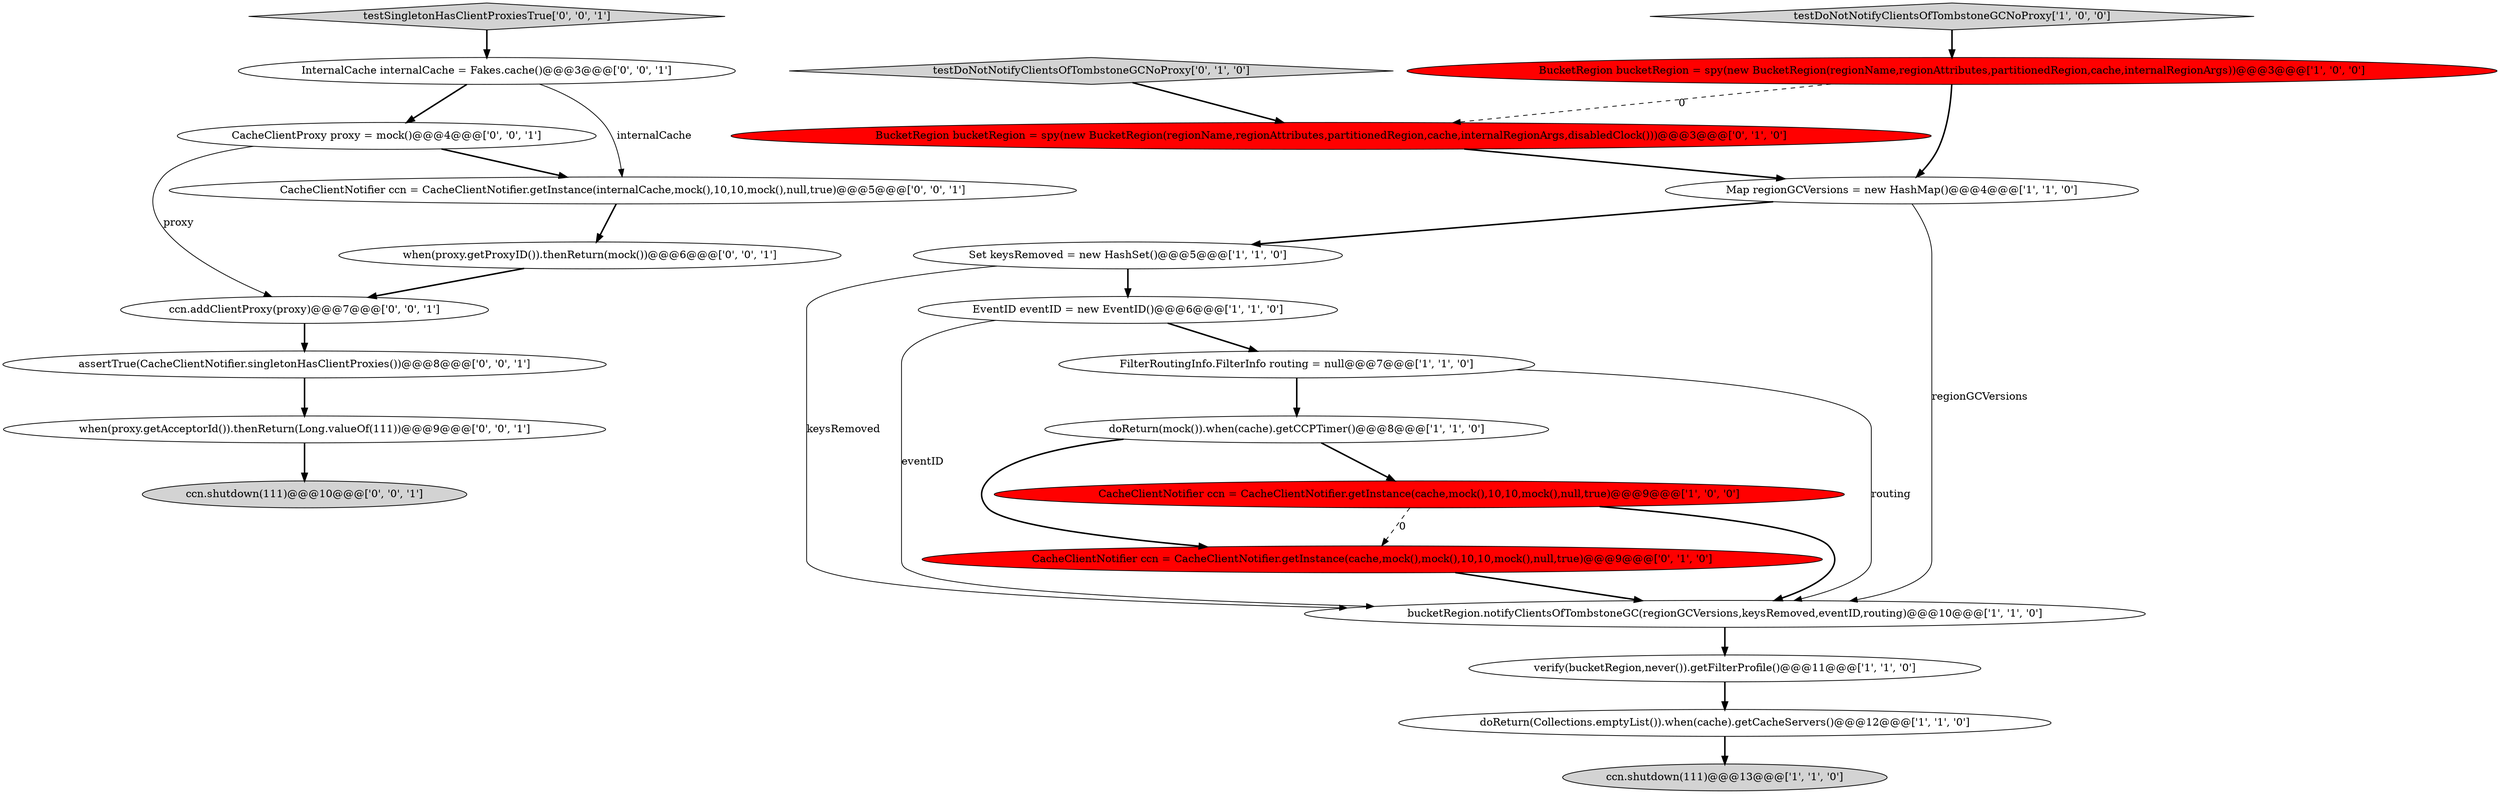 digraph {
19 [style = filled, label = "when(proxy.getProxyID()).thenReturn(mock())@@@6@@@['0', '0', '1']", fillcolor = white, shape = ellipse image = "AAA0AAABBB3BBB"];
7 [style = filled, label = "doReturn(mock()).when(cache).getCCPTimer()@@@8@@@['1', '1', '0']", fillcolor = white, shape = ellipse image = "AAA0AAABBB1BBB"];
0 [style = filled, label = "doReturn(Collections.emptyList()).when(cache).getCacheServers()@@@12@@@['1', '1', '0']", fillcolor = white, shape = ellipse image = "AAA0AAABBB1BBB"];
6 [style = filled, label = "Set keysRemoved = new HashSet()@@@5@@@['1', '1', '0']", fillcolor = white, shape = ellipse image = "AAA0AAABBB1BBB"];
20 [style = filled, label = "InternalCache internalCache = Fakes.cache()@@@3@@@['0', '0', '1']", fillcolor = white, shape = ellipse image = "AAA0AAABBB3BBB"];
17 [style = filled, label = "CacheClientProxy proxy = mock()@@@4@@@['0', '0', '1']", fillcolor = white, shape = ellipse image = "AAA0AAABBB3BBB"];
3 [style = filled, label = "Map regionGCVersions = new HashMap()@@@4@@@['1', '1', '0']", fillcolor = white, shape = ellipse image = "AAA0AAABBB1BBB"];
5 [style = filled, label = "bucketRegion.notifyClientsOfTombstoneGC(regionGCVersions,keysRemoved,eventID,routing)@@@10@@@['1', '1', '0']", fillcolor = white, shape = ellipse image = "AAA0AAABBB1BBB"];
16 [style = filled, label = "ccn.addClientProxy(proxy)@@@7@@@['0', '0', '1']", fillcolor = white, shape = ellipse image = "AAA0AAABBB3BBB"];
12 [style = filled, label = "testDoNotNotifyClientsOfTombstoneGCNoProxy['0', '1', '0']", fillcolor = lightgray, shape = diamond image = "AAA0AAABBB2BBB"];
13 [style = filled, label = "CacheClientNotifier ccn = CacheClientNotifier.getInstance(cache,mock(),mock(),10,10,mock(),null,true)@@@9@@@['0', '1', '0']", fillcolor = red, shape = ellipse image = "AAA1AAABBB2BBB"];
2 [style = filled, label = "EventID eventID = new EventID()@@@6@@@['1', '1', '0']", fillcolor = white, shape = ellipse image = "AAA0AAABBB1BBB"];
22 [style = filled, label = "CacheClientNotifier ccn = CacheClientNotifier.getInstance(internalCache,mock(),10,10,mock(),null,true)@@@5@@@['0', '0', '1']", fillcolor = white, shape = ellipse image = "AAA0AAABBB3BBB"];
21 [style = filled, label = "assertTrue(CacheClientNotifier.singletonHasClientProxies())@@@8@@@['0', '0', '1']", fillcolor = white, shape = ellipse image = "AAA0AAABBB3BBB"];
9 [style = filled, label = "CacheClientNotifier ccn = CacheClientNotifier.getInstance(cache,mock(),10,10,mock(),null,true)@@@9@@@['1', '0', '0']", fillcolor = red, shape = ellipse image = "AAA1AAABBB1BBB"];
8 [style = filled, label = "ccn.shutdown(111)@@@13@@@['1', '1', '0']", fillcolor = lightgray, shape = ellipse image = "AAA0AAABBB1BBB"];
18 [style = filled, label = "when(proxy.getAcceptorId()).thenReturn(Long.valueOf(111))@@@9@@@['0', '0', '1']", fillcolor = white, shape = ellipse image = "AAA0AAABBB3BBB"];
23 [style = filled, label = "ccn.shutdown(111)@@@10@@@['0', '0', '1']", fillcolor = lightgray, shape = ellipse image = "AAA0AAABBB3BBB"];
14 [style = filled, label = "BucketRegion bucketRegion = spy(new BucketRegion(regionName,regionAttributes,partitionedRegion,cache,internalRegionArgs,disabledClock()))@@@3@@@['0', '1', '0']", fillcolor = red, shape = ellipse image = "AAA1AAABBB2BBB"];
10 [style = filled, label = "verify(bucketRegion,never()).getFilterProfile()@@@11@@@['1', '1', '0']", fillcolor = white, shape = ellipse image = "AAA0AAABBB1BBB"];
4 [style = filled, label = "FilterRoutingInfo.FilterInfo routing = null@@@7@@@['1', '1', '0']", fillcolor = white, shape = ellipse image = "AAA0AAABBB1BBB"];
11 [style = filled, label = "testDoNotNotifyClientsOfTombstoneGCNoProxy['1', '0', '0']", fillcolor = lightgray, shape = diamond image = "AAA0AAABBB1BBB"];
1 [style = filled, label = "BucketRegion bucketRegion = spy(new BucketRegion(regionName,regionAttributes,partitionedRegion,cache,internalRegionArgs))@@@3@@@['1', '0', '0']", fillcolor = red, shape = ellipse image = "AAA1AAABBB1BBB"];
15 [style = filled, label = "testSingletonHasClientProxiesTrue['0', '0', '1']", fillcolor = lightgray, shape = diamond image = "AAA0AAABBB3BBB"];
7->13 [style = bold, label=""];
14->3 [style = bold, label=""];
5->10 [style = bold, label=""];
3->5 [style = solid, label="regionGCVersions"];
17->16 [style = solid, label="proxy"];
20->17 [style = bold, label=""];
18->23 [style = bold, label=""];
22->19 [style = bold, label=""];
1->14 [style = dashed, label="0"];
11->1 [style = bold, label=""];
20->22 [style = solid, label="internalCache"];
4->5 [style = solid, label="routing"];
1->3 [style = bold, label=""];
3->6 [style = bold, label=""];
17->22 [style = bold, label=""];
2->4 [style = bold, label=""];
21->18 [style = bold, label=""];
4->7 [style = bold, label=""];
19->16 [style = bold, label=""];
6->2 [style = bold, label=""];
7->9 [style = bold, label=""];
16->21 [style = bold, label=""];
15->20 [style = bold, label=""];
6->5 [style = solid, label="keysRemoved"];
10->0 [style = bold, label=""];
9->13 [style = dashed, label="0"];
12->14 [style = bold, label=""];
0->8 [style = bold, label=""];
13->5 [style = bold, label=""];
9->5 [style = bold, label=""];
2->5 [style = solid, label="eventID"];
}
